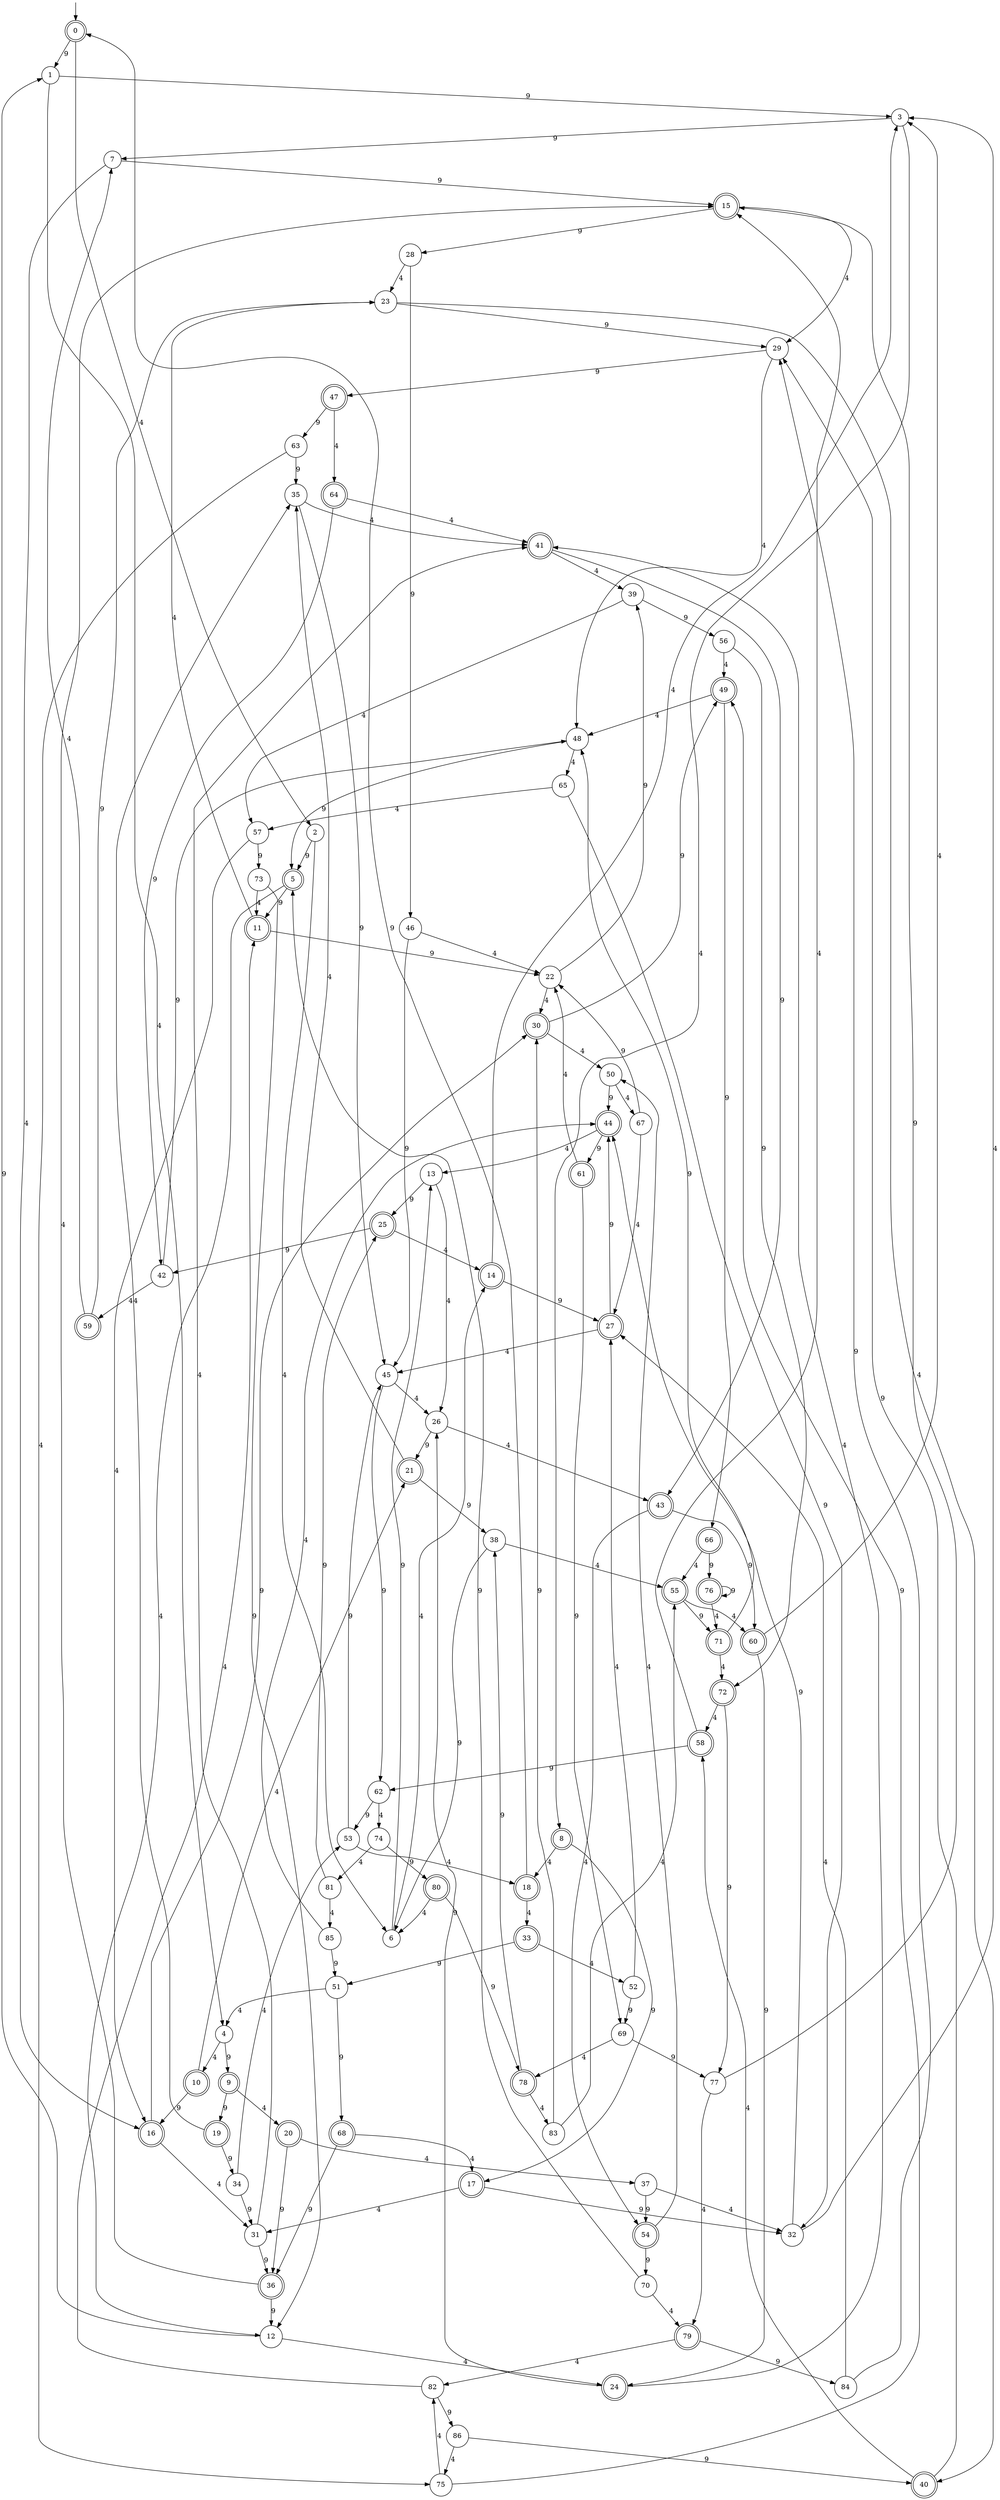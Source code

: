 digraph g {

	s0 [shape="doublecircle" label="0"];
	s1 [shape="circle" label="1"];
	s2 [shape="circle" label="2"];
	s3 [shape="circle" label="3"];
	s4 [shape="circle" label="4"];
	s5 [shape="doublecircle" label="5"];
	s6 [shape="circle" label="6"];
	s7 [shape="circle" label="7"];
	s8 [shape="doublecircle" label="8"];
	s9 [shape="doublecircle" label="9"];
	s10 [shape="doublecircle" label="10"];
	s11 [shape="doublecircle" label="11"];
	s12 [shape="circle" label="12"];
	s13 [shape="circle" label="13"];
	s14 [shape="doublecircle" label="14"];
	s15 [shape="doublecircle" label="15"];
	s16 [shape="doublecircle" label="16"];
	s17 [shape="doublecircle" label="17"];
	s18 [shape="doublecircle" label="18"];
	s19 [shape="doublecircle" label="19"];
	s20 [shape="doublecircle" label="20"];
	s21 [shape="doublecircle" label="21"];
	s22 [shape="circle" label="22"];
	s23 [shape="circle" label="23"];
	s24 [shape="doublecircle" label="24"];
	s25 [shape="doublecircle" label="25"];
	s26 [shape="circle" label="26"];
	s27 [shape="doublecircle" label="27"];
	s28 [shape="circle" label="28"];
	s29 [shape="circle" label="29"];
	s30 [shape="doublecircle" label="30"];
	s31 [shape="circle" label="31"];
	s32 [shape="circle" label="32"];
	s33 [shape="doublecircle" label="33"];
	s34 [shape="circle" label="34"];
	s35 [shape="circle" label="35"];
	s36 [shape="doublecircle" label="36"];
	s37 [shape="circle" label="37"];
	s38 [shape="circle" label="38"];
	s39 [shape="circle" label="39"];
	s40 [shape="doublecircle" label="40"];
	s41 [shape="doublecircle" label="41"];
	s42 [shape="circle" label="42"];
	s43 [shape="doublecircle" label="43"];
	s44 [shape="doublecircle" label="44"];
	s45 [shape="circle" label="45"];
	s46 [shape="circle" label="46"];
	s47 [shape="doublecircle" label="47"];
	s48 [shape="circle" label="48"];
	s49 [shape="doublecircle" label="49"];
	s50 [shape="circle" label="50"];
	s51 [shape="circle" label="51"];
	s52 [shape="circle" label="52"];
	s53 [shape="circle" label="53"];
	s54 [shape="doublecircle" label="54"];
	s55 [shape="doublecircle" label="55"];
	s56 [shape="circle" label="56"];
	s57 [shape="circle" label="57"];
	s58 [shape="doublecircle" label="58"];
	s59 [shape="doublecircle" label="59"];
	s60 [shape="doublecircle" label="60"];
	s61 [shape="doublecircle" label="61"];
	s62 [shape="circle" label="62"];
	s63 [shape="circle" label="63"];
	s64 [shape="doublecircle" label="64"];
	s65 [shape="circle" label="65"];
	s66 [shape="doublecircle" label="66"];
	s67 [shape="circle" label="67"];
	s68 [shape="doublecircle" label="68"];
	s69 [shape="circle" label="69"];
	s70 [shape="circle" label="70"];
	s71 [shape="doublecircle" label="71"];
	s72 [shape="doublecircle" label="72"];
	s73 [shape="circle" label="73"];
	s74 [shape="circle" label="74"];
	s75 [shape="circle" label="75"];
	s76 [shape="doublecircle" label="76"];
	s77 [shape="circle" label="77"];
	s78 [shape="doublecircle" label="78"];
	s79 [shape="doublecircle" label="79"];
	s80 [shape="doublecircle" label="80"];
	s81 [shape="circle" label="81"];
	s82 [shape="circle" label="82"];
	s83 [shape="circle" label="83"];
	s84 [shape="circle" label="84"];
	s85 [shape="circle" label="85"];
	s86 [shape="circle" label="86"];
	s0 -> s1 [label="9"];
	s0 -> s2 [label="4"];
	s1 -> s3 [label="9"];
	s1 -> s4 [label="4"];
	s2 -> s5 [label="9"];
	s2 -> s6 [label="4"];
	s3 -> s7 [label="9"];
	s3 -> s8 [label="4"];
	s4 -> s9 [label="9"];
	s4 -> s10 [label="4"];
	s5 -> s11 [label="9"];
	s5 -> s12 [label="4"];
	s6 -> s13 [label="9"];
	s6 -> s14 [label="4"];
	s7 -> s15 [label="9"];
	s7 -> s16 [label="4"];
	s8 -> s17 [label="9"];
	s8 -> s18 [label="4"];
	s9 -> s19 [label="9"];
	s9 -> s20 [label="4"];
	s10 -> s16 [label="9"];
	s10 -> s21 [label="4"];
	s11 -> s22 [label="9"];
	s11 -> s23 [label="4"];
	s12 -> s1 [label="9"];
	s12 -> s24 [label="4"];
	s13 -> s25 [label="9"];
	s13 -> s26 [label="4"];
	s14 -> s27 [label="9"];
	s14 -> s3 [label="4"];
	s15 -> s28 [label="9"];
	s15 -> s29 [label="4"];
	s16 -> s30 [label="9"];
	s16 -> s31 [label="4"];
	s17 -> s32 [label="9"];
	s17 -> s31 [label="4"];
	s18 -> s0 [label="9"];
	s18 -> s33 [label="4"];
	s19 -> s34 [label="9"];
	s19 -> s35 [label="4"];
	s20 -> s36 [label="9"];
	s20 -> s37 [label="4"];
	s21 -> s38 [label="9"];
	s21 -> s35 [label="4"];
	s22 -> s39 [label="9"];
	s22 -> s30 [label="4"];
	s23 -> s29 [label="9"];
	s23 -> s40 [label="4"];
	s24 -> s26 [label="9"];
	s24 -> s41 [label="4"];
	s25 -> s42 [label="9"];
	s25 -> s14 [label="4"];
	s26 -> s21 [label="9"];
	s26 -> s43 [label="4"];
	s27 -> s44 [label="9"];
	s27 -> s45 [label="4"];
	s28 -> s46 [label="9"];
	s28 -> s23 [label="4"];
	s29 -> s47 [label="9"];
	s29 -> s48 [label="4"];
	s30 -> s49 [label="9"];
	s30 -> s50 [label="4"];
	s31 -> s36 [label="9"];
	s31 -> s41 [label="4"];
	s32 -> s44 [label="9"];
	s32 -> s3 [label="4"];
	s33 -> s51 [label="9"];
	s33 -> s52 [label="4"];
	s34 -> s31 [label="9"];
	s34 -> s53 [label="4"];
	s35 -> s45 [label="9"];
	s35 -> s41 [label="4"];
	s36 -> s12 [label="9"];
	s36 -> s15 [label="4"];
	s37 -> s54 [label="9"];
	s37 -> s32 [label="4"];
	s38 -> s6 [label="9"];
	s38 -> s55 [label="4"];
	s39 -> s56 [label="9"];
	s39 -> s57 [label="4"];
	s40 -> s29 [label="9"];
	s40 -> s58 [label="4"];
	s41 -> s43 [label="9"];
	s41 -> s39 [label="4"];
	s42 -> s48 [label="9"];
	s42 -> s59 [label="4"];
	s43 -> s60 [label="9"];
	s43 -> s54 [label="4"];
	s44 -> s61 [label="9"];
	s44 -> s13 [label="4"];
	s45 -> s62 [label="9"];
	s45 -> s26 [label="4"];
	s46 -> s45 [label="9"];
	s46 -> s22 [label="4"];
	s47 -> s63 [label="9"];
	s47 -> s64 [label="4"];
	s48 -> s5 [label="9"];
	s48 -> s65 [label="4"];
	s49 -> s66 [label="9"];
	s49 -> s48 [label="4"];
	s50 -> s44 [label="9"];
	s50 -> s67 [label="4"];
	s51 -> s68 [label="9"];
	s51 -> s4 [label="4"];
	s52 -> s69 [label="9"];
	s52 -> s27 [label="4"];
	s53 -> s45 [label="9"];
	s53 -> s18 [label="4"];
	s54 -> s70 [label="9"];
	s54 -> s50 [label="4"];
	s55 -> s71 [label="9"];
	s55 -> s60 [label="4"];
	s56 -> s72 [label="9"];
	s56 -> s49 [label="4"];
	s57 -> s73 [label="9"];
	s57 -> s16 [label="4"];
	s58 -> s62 [label="9"];
	s58 -> s15 [label="4"];
	s59 -> s23 [label="9"];
	s59 -> s7 [label="4"];
	s60 -> s24 [label="9"];
	s60 -> s3 [label="4"];
	s61 -> s69 [label="9"];
	s61 -> s22 [label="4"];
	s62 -> s53 [label="9"];
	s62 -> s74 [label="4"];
	s63 -> s35 [label="9"];
	s63 -> s75 [label="4"];
	s64 -> s42 [label="9"];
	s64 -> s41 [label="4"];
	s65 -> s32 [label="9"];
	s65 -> s57 [label="4"];
	s66 -> s76 [label="9"];
	s66 -> s55 [label="4"];
	s67 -> s22 [label="9"];
	s67 -> s27 [label="4"];
	s68 -> s36 [label="9"];
	s68 -> s17 [label="4"];
	s69 -> s77 [label="9"];
	s69 -> s78 [label="4"];
	s70 -> s5 [label="9"];
	s70 -> s79 [label="4"];
	s71 -> s48 [label="9"];
	s71 -> s72 [label="4"];
	s72 -> s77 [label="9"];
	s72 -> s58 [label="4"];
	s73 -> s12 [label="9"];
	s73 -> s11 [label="4"];
	s74 -> s80 [label="9"];
	s74 -> s81 [label="4"];
	s75 -> s49 [label="9"];
	s75 -> s82 [label="4"];
	s76 -> s76 [label="9"];
	s76 -> s71 [label="4"];
	s77 -> s15 [label="9"];
	s77 -> s79 [label="4"];
	s78 -> s38 [label="9"];
	s78 -> s83 [label="4"];
	s79 -> s84 [label="9"];
	s79 -> s82 [label="4"];
	s80 -> s78 [label="9"];
	s80 -> s6 [label="4"];
	s81 -> s25 [label="9"];
	s81 -> s85 [label="4"];
	s82 -> s86 [label="9"];
	s82 -> s11 [label="4"];
	s83 -> s30 [label="9"];
	s83 -> s55 [label="4"];
	s84 -> s29 [label="9"];
	s84 -> s27 [label="4"];
	s85 -> s51 [label="9"];
	s85 -> s44 [label="4"];
	s86 -> s40 [label="9"];
	s86 -> s75 [label="4"];

__start0 [label="" shape="none" width="0" height="0"];
__start0 -> s0;

}
